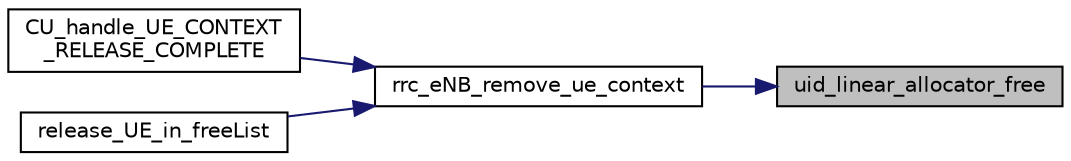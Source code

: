digraph "uid_linear_allocator_free"
{
 // LATEX_PDF_SIZE
  edge [fontname="Helvetica",fontsize="10",labelfontname="Helvetica",labelfontsize="10"];
  node [fontname="Helvetica",fontsize="10",shape=record];
  rankdir="RL";
  Node1 [label="uid_linear_allocator_free",height=0.2,width=0.4,color="black", fillcolor="grey75", style="filled", fontcolor="black",tooltip=" "];
  Node1 -> Node2 [dir="back",color="midnightblue",fontsize="10",style="solid",fontname="Helvetica"];
  Node2 [label="rrc_eNB_remove_ue_context",height=0.2,width=0.4,color="black", fillcolor="white", style="filled",URL="$rrc__eNB__UE__context_8h.html#a36d807f9c183d1af982d7671fe90a8eb",tooltip=" "];
  Node2 -> Node3 [dir="back",color="midnightblue",fontsize="10",style="solid",fontname="Helvetica"];
  Node3 [label="CU_handle_UE_CONTEXT\l_RELEASE_COMPLETE",height=0.2,width=0.4,color="black", fillcolor="white", style="filled",URL="$f1ap__cu__ue__context__management_8h.html#a143f856574c1fb1e92f6535cb474dd59",tooltip=" "];
  Node2 -> Node4 [dir="back",color="midnightblue",fontsize="10",style="solid",fontname="Helvetica"];
  Node4 [label="release_UE_in_freeList",height=0.2,width=0.4,color="black", fillcolor="white", style="filled",URL="$group____rrc.html#ga4b0b5e43efab5d24ce98fe0bd16f4b54",tooltip=" "];
}
